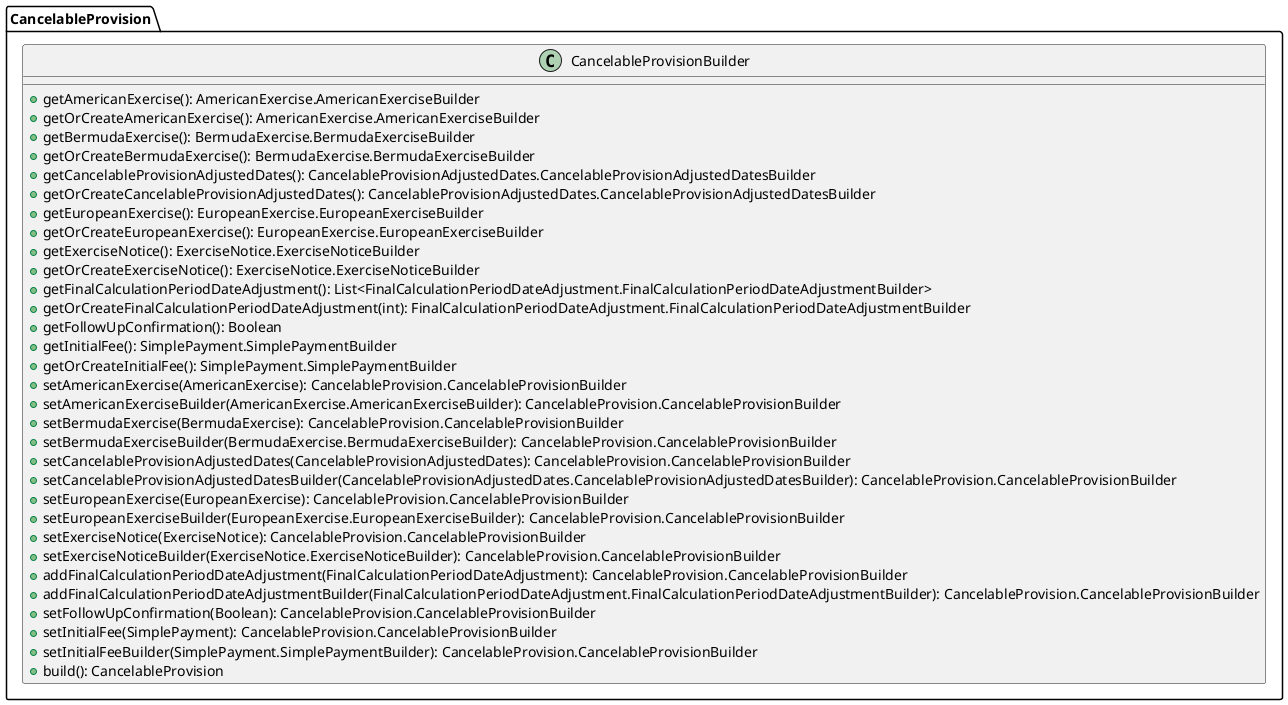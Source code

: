 @startuml

    class CancelableProvision.CancelableProvisionBuilder [[CancelableProvision.CancelableProvisionBuilder.html]] {
        +getAmericanExercise(): AmericanExercise.AmericanExerciseBuilder
        +getOrCreateAmericanExercise(): AmericanExercise.AmericanExerciseBuilder
        +getBermudaExercise(): BermudaExercise.BermudaExerciseBuilder
        +getOrCreateBermudaExercise(): BermudaExercise.BermudaExerciseBuilder
        +getCancelableProvisionAdjustedDates(): CancelableProvisionAdjustedDates.CancelableProvisionAdjustedDatesBuilder
        +getOrCreateCancelableProvisionAdjustedDates(): CancelableProvisionAdjustedDates.CancelableProvisionAdjustedDatesBuilder
        +getEuropeanExercise(): EuropeanExercise.EuropeanExerciseBuilder
        +getOrCreateEuropeanExercise(): EuropeanExercise.EuropeanExerciseBuilder
        +getExerciseNotice(): ExerciseNotice.ExerciseNoticeBuilder
        +getOrCreateExerciseNotice(): ExerciseNotice.ExerciseNoticeBuilder
        +getFinalCalculationPeriodDateAdjustment(): List<FinalCalculationPeriodDateAdjustment.FinalCalculationPeriodDateAdjustmentBuilder>
        +getOrCreateFinalCalculationPeriodDateAdjustment(int): FinalCalculationPeriodDateAdjustment.FinalCalculationPeriodDateAdjustmentBuilder
        +getFollowUpConfirmation(): Boolean
        +getInitialFee(): SimplePayment.SimplePaymentBuilder
        +getOrCreateInitialFee(): SimplePayment.SimplePaymentBuilder
        +setAmericanExercise(AmericanExercise): CancelableProvision.CancelableProvisionBuilder
        +setAmericanExerciseBuilder(AmericanExercise.AmericanExerciseBuilder): CancelableProvision.CancelableProvisionBuilder
        +setBermudaExercise(BermudaExercise): CancelableProvision.CancelableProvisionBuilder
        +setBermudaExerciseBuilder(BermudaExercise.BermudaExerciseBuilder): CancelableProvision.CancelableProvisionBuilder
        +setCancelableProvisionAdjustedDates(CancelableProvisionAdjustedDates): CancelableProvision.CancelableProvisionBuilder
        +setCancelableProvisionAdjustedDatesBuilder(CancelableProvisionAdjustedDates.CancelableProvisionAdjustedDatesBuilder): CancelableProvision.CancelableProvisionBuilder
        +setEuropeanExercise(EuropeanExercise): CancelableProvision.CancelableProvisionBuilder
        +setEuropeanExerciseBuilder(EuropeanExercise.EuropeanExerciseBuilder): CancelableProvision.CancelableProvisionBuilder
        +setExerciseNotice(ExerciseNotice): CancelableProvision.CancelableProvisionBuilder
        +setExerciseNoticeBuilder(ExerciseNotice.ExerciseNoticeBuilder): CancelableProvision.CancelableProvisionBuilder
        +addFinalCalculationPeriodDateAdjustment(FinalCalculationPeriodDateAdjustment): CancelableProvision.CancelableProvisionBuilder
        +addFinalCalculationPeriodDateAdjustmentBuilder(FinalCalculationPeriodDateAdjustment.FinalCalculationPeriodDateAdjustmentBuilder): CancelableProvision.CancelableProvisionBuilder
        +setFollowUpConfirmation(Boolean): CancelableProvision.CancelableProvisionBuilder
        +setInitialFee(SimplePayment): CancelableProvision.CancelableProvisionBuilder
        +setInitialFeeBuilder(SimplePayment.SimplePaymentBuilder): CancelableProvision.CancelableProvisionBuilder
        +build(): CancelableProvision
    }

@enduml
